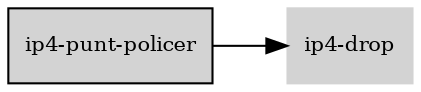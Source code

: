 digraph "ip4_punt_policer_subgraph" {
  rankdir=LR;
  node [shape=box, style=filled, fontsize=10, color=lightgray, fontcolor=black, fillcolor=lightgray];
  "ip4-punt-policer" [color=black, fontcolor=black, fillcolor=lightgray];
  edge [fontsize=8];
  "ip4-punt-policer" -> "ip4-drop";
}
